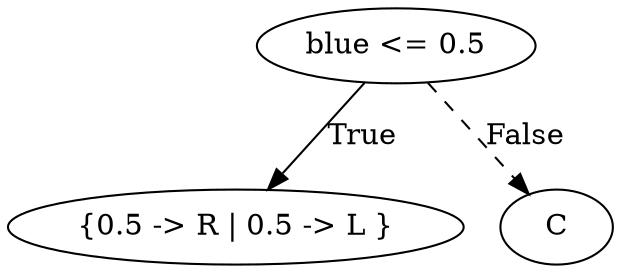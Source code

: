 digraph {
0 [label="blue <= 0.5"];
1 [label="{0.5 -> R | 0.5 -> L }"];
0 -> 1 [label="True"];
2 [label="C"];
0 -> 2 [style="dashed", label="False"];

}